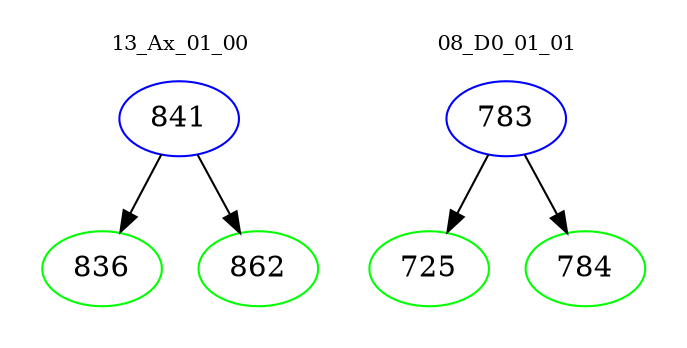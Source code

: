digraph{
subgraph cluster_0 {
color = white
label = "13_Ax_01_00";
fontsize=10;
T0_841 [label="841", color="blue"]
T0_841 -> T0_836 [color="black"]
T0_836 [label="836", color="green"]
T0_841 -> T0_862 [color="black"]
T0_862 [label="862", color="green"]
}
subgraph cluster_1 {
color = white
label = "08_D0_01_01";
fontsize=10;
T1_783 [label="783", color="blue"]
T1_783 -> T1_725 [color="black"]
T1_725 [label="725", color="green"]
T1_783 -> T1_784 [color="black"]
T1_784 [label="784", color="green"]
}
}
